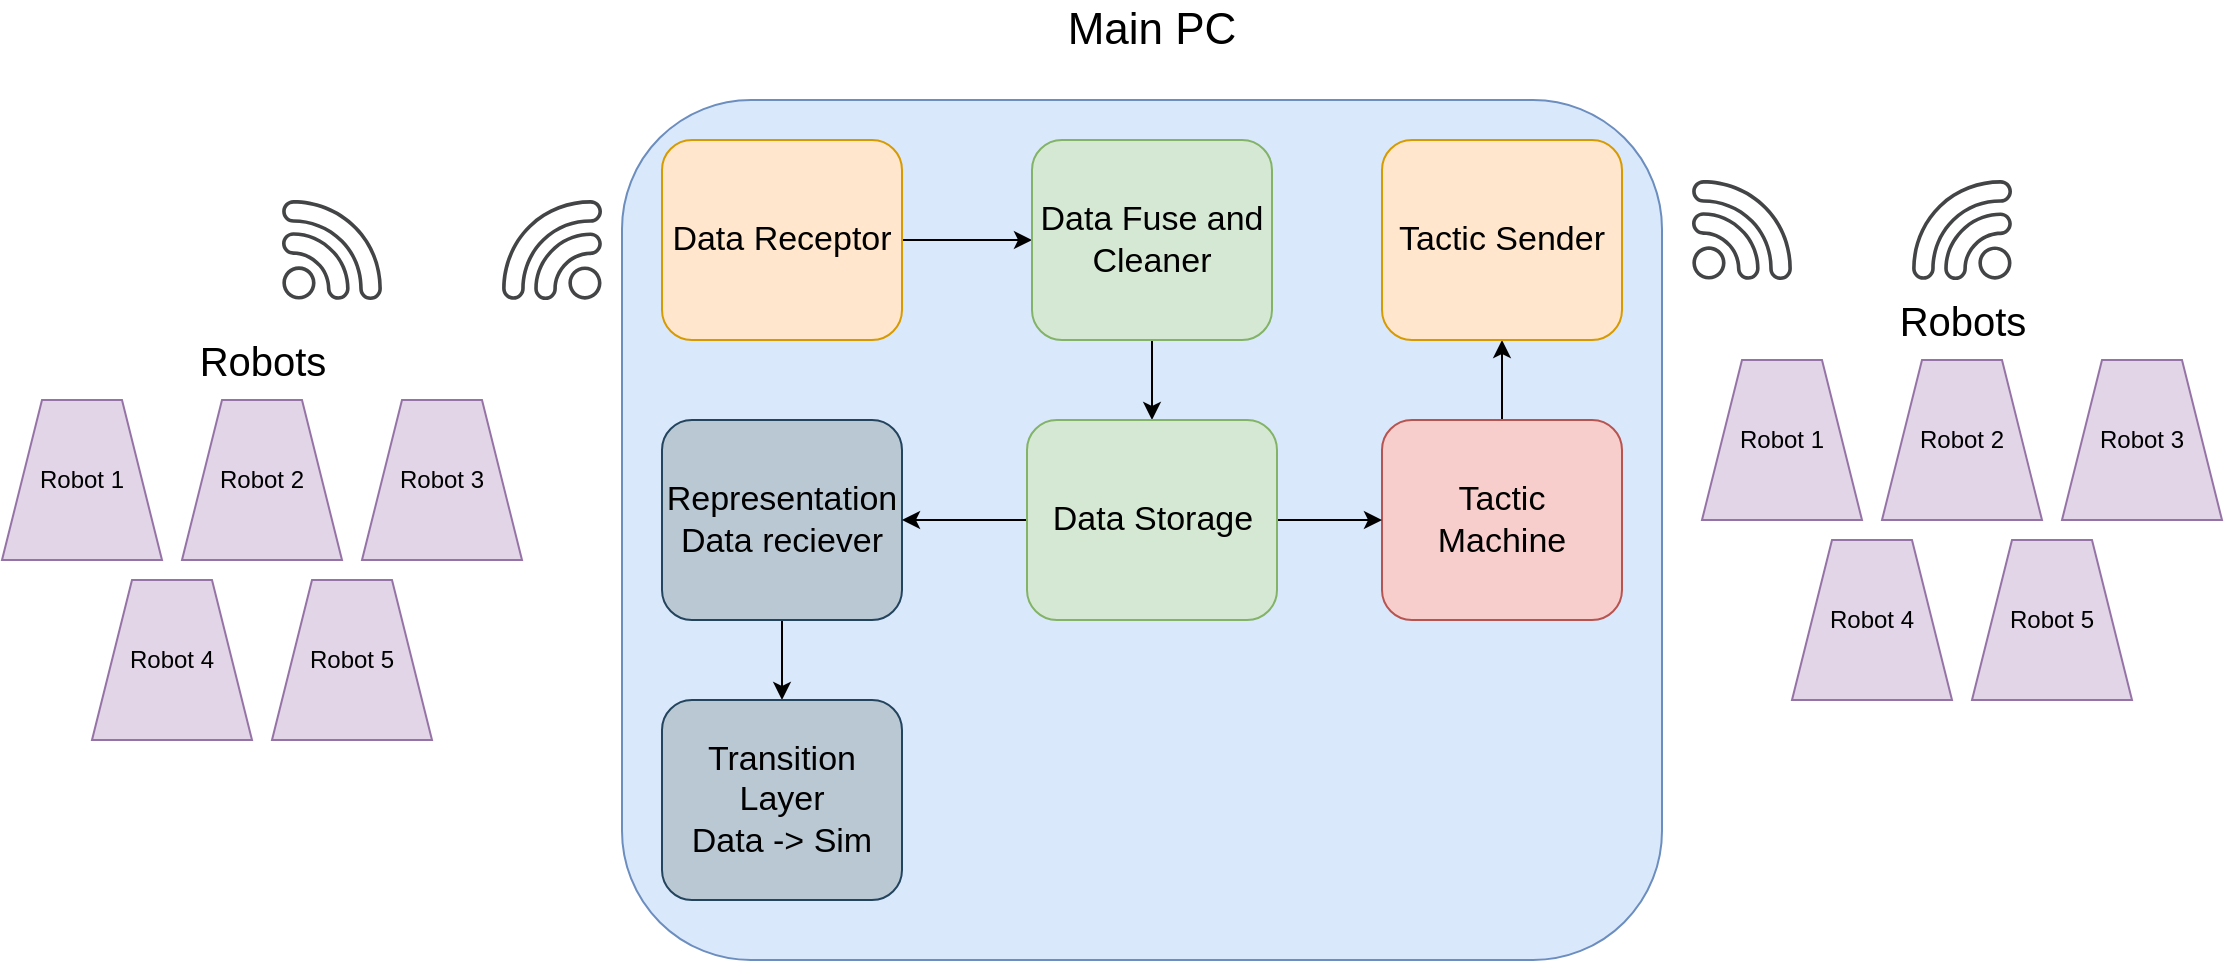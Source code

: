 <mxfile version="20.3.3" type="device"><diagram id="4_Se-vZ-Zr13iqZkBzBi" name="Page-1"><mxGraphModel dx="2218" dy="791" grid="1" gridSize="10" guides="1" tooltips="1" connect="1" arrows="1" fold="1" page="1" pageScale="1" pageWidth="827" pageHeight="1169" math="0" shadow="0"><root><mxCell id="0"/><mxCell id="1" parent="0"/><mxCell id="OjLBvhf5FRtItgdylijL-1" value="" style="rounded=1;whiteSpace=wrap;html=1;fillColor=#dae8fc;strokeColor=#6c8ebf;" vertex="1" parent="1"><mxGeometry x="200" y="210" width="520" height="430" as="geometry"/></mxCell><mxCell id="OjLBvhf5FRtItgdylijL-2" value="&lt;font style=&quot;font-size: 22px;&quot;&gt;Main PC&lt;/font&gt;" style="text;html=1;strokeColor=none;fillColor=none;align=center;verticalAlign=middle;whiteSpace=wrap;rounded=0;fontSize=22;" vertex="1" parent="1"><mxGeometry x="415" y="160" width="100" height="30" as="geometry"/></mxCell><mxCell id="OjLBvhf5FRtItgdylijL-11" style="edgeStyle=orthogonalEdgeStyle;rounded=0;orthogonalLoop=1;jettySize=auto;html=1;entryX=0;entryY=0.5;entryDx=0;entryDy=0;fontSize=17;" edge="1" parent="1" source="OjLBvhf5FRtItgdylijL-3" target="OjLBvhf5FRtItgdylijL-5"><mxGeometry relative="1" as="geometry"/></mxCell><mxCell id="OjLBvhf5FRtItgdylijL-3" value="Data Receptor" style="rounded=1;whiteSpace=wrap;html=1;fontSize=17;fillColor=#ffe6cc;strokeColor=#d79b00;" vertex="1" parent="1"><mxGeometry x="220" y="230" width="120" height="100" as="geometry"/></mxCell><mxCell id="OjLBvhf5FRtItgdylijL-13" style="edgeStyle=orthogonalEdgeStyle;rounded=0;orthogonalLoop=1;jettySize=auto;html=1;entryX=0.5;entryY=0;entryDx=0;entryDy=0;fontSize=17;" edge="1" parent="1" source="OjLBvhf5FRtItgdylijL-5" target="OjLBvhf5FRtItgdylijL-12"><mxGeometry relative="1" as="geometry"/></mxCell><mxCell id="OjLBvhf5FRtItgdylijL-5" value="Data Fuse and Cleaner" style="rounded=1;whiteSpace=wrap;html=1;fontSize=17;fillColor=#d5e8d4;strokeColor=#82b366;" vertex="1" parent="1"><mxGeometry x="405" y="230" width="120" height="100" as="geometry"/></mxCell><mxCell id="OjLBvhf5FRtItgdylijL-20" style="edgeStyle=orthogonalEdgeStyle;rounded=0;orthogonalLoop=1;jettySize=auto;html=1;entryX=0.5;entryY=0;entryDx=0;entryDy=0;fontSize=17;" edge="1" parent="1" source="OjLBvhf5FRtItgdylijL-6" target="OjLBvhf5FRtItgdylijL-19"><mxGeometry relative="1" as="geometry"/></mxCell><mxCell id="OjLBvhf5FRtItgdylijL-6" value="Representation Data reciever" style="rounded=1;whiteSpace=wrap;html=1;fontSize=17;fillColor=#bac8d3;strokeColor=#23445d;" vertex="1" parent="1"><mxGeometry x="220" y="370" width="120" height="100" as="geometry"/></mxCell><mxCell id="OjLBvhf5FRtItgdylijL-16" style="edgeStyle=orthogonalEdgeStyle;rounded=0;orthogonalLoop=1;jettySize=auto;html=1;entryX=0.5;entryY=1;entryDx=0;entryDy=0;fontSize=17;" edge="1" parent="1" source="OjLBvhf5FRtItgdylijL-7" target="OjLBvhf5FRtItgdylijL-15"><mxGeometry relative="1" as="geometry"/></mxCell><mxCell id="OjLBvhf5FRtItgdylijL-7" value="Tactic&lt;br&gt;Machine" style="rounded=1;whiteSpace=wrap;html=1;fontSize=17;fillColor=#f8cecc;strokeColor=#b85450;" vertex="1" parent="1"><mxGeometry x="580" y="370" width="120" height="100" as="geometry"/></mxCell><mxCell id="OjLBvhf5FRtItgdylijL-14" style="edgeStyle=orthogonalEdgeStyle;rounded=0;orthogonalLoop=1;jettySize=auto;html=1;entryX=0;entryY=0.5;entryDx=0;entryDy=0;fontSize=17;" edge="1" parent="1" source="OjLBvhf5FRtItgdylijL-12" target="OjLBvhf5FRtItgdylijL-7"><mxGeometry relative="1" as="geometry"/></mxCell><mxCell id="OjLBvhf5FRtItgdylijL-17" style="edgeStyle=orthogonalEdgeStyle;rounded=0;orthogonalLoop=1;jettySize=auto;html=1;entryX=1;entryY=0.5;entryDx=0;entryDy=0;fontSize=17;" edge="1" parent="1" source="OjLBvhf5FRtItgdylijL-12" target="OjLBvhf5FRtItgdylijL-6"><mxGeometry relative="1" as="geometry"/></mxCell><mxCell id="OjLBvhf5FRtItgdylijL-12" value="Data Storage" style="rounded=1;whiteSpace=wrap;html=1;fontSize=17;fillColor=#d5e8d4;strokeColor=#82b366;" vertex="1" parent="1"><mxGeometry x="402.5" y="370" width="125" height="100" as="geometry"/></mxCell><mxCell id="OjLBvhf5FRtItgdylijL-15" value="Tactic Sender" style="rounded=1;whiteSpace=wrap;html=1;fontSize=17;fillColor=#ffe6cc;strokeColor=#d79b00;" vertex="1" parent="1"><mxGeometry x="580" y="230" width="120" height="100" as="geometry"/></mxCell><mxCell id="OjLBvhf5FRtItgdylijL-19" value="Transition Layer &lt;br&gt;Data -&amp;gt; Sim" style="rounded=1;whiteSpace=wrap;html=1;fontSize=17;fillColor=#bac8d3;strokeColor=#23445d;" vertex="1" parent="1"><mxGeometry x="220" y="510" width="120" height="100" as="geometry"/></mxCell><mxCell id="OjLBvhf5FRtItgdylijL-22" value="" style="shape=image;verticalLabelPosition=bottom;labelBackgroundColor=default;verticalAlign=top;aspect=fixed;imageAspect=0;image=https://d3i71xaburhd42.cloudfront.net/92defa74bc58bb3dc5f6df02ab4efea569370e35/2-Figure2-1.png;clipPath=inset(7.99% 0% 10.36% 0.33%);" vertex="1" parent="1"><mxGeometry x="380" y="490.0" width="300" height="138.46" as="geometry"/></mxCell><mxCell id="OjLBvhf5FRtItgdylijL-23" value="" style="sketch=0;pointerEvents=1;shadow=0;dashed=0;html=1;strokeColor=none;fillColor=#434445;aspect=fixed;labelPosition=center;verticalLabelPosition=bottom;verticalAlign=top;align=center;outlineConnect=0;shape=mxgraph.vvd.wi_fi;rounded=1;fontSize=17;" vertex="1" parent="1"><mxGeometry x="30" y="260" width="50" height="50" as="geometry"/></mxCell><mxCell id="OjLBvhf5FRtItgdylijL-24" value="" style="sketch=0;pointerEvents=1;shadow=0;dashed=0;html=1;strokeColor=none;fillColor=#434445;aspect=fixed;labelPosition=center;verticalLabelPosition=bottom;verticalAlign=top;align=center;outlineConnect=0;shape=mxgraph.vvd.wi_fi;rounded=1;fontSize=17;rotation=-90;" vertex="1" parent="1"><mxGeometry x="140" y="260" width="50" height="50" as="geometry"/></mxCell><mxCell id="OjLBvhf5FRtItgdylijL-25" value="Robots" style="text;html=1;align=center;verticalAlign=middle;resizable=0;points=[];autosize=1;strokeColor=none;fillColor=none;fontSize=20;" vertex="1" parent="1"><mxGeometry x="-25" y="320" width="90" height="40" as="geometry"/></mxCell><mxCell id="OjLBvhf5FRtItgdylijL-26" value="" style="sketch=0;pointerEvents=1;shadow=0;dashed=0;html=1;strokeColor=none;fillColor=#434445;aspect=fixed;labelPosition=center;verticalLabelPosition=bottom;verticalAlign=top;align=center;outlineConnect=0;shape=mxgraph.vvd.wi_fi;rounded=1;fontSize=17;" vertex="1" parent="1"><mxGeometry x="735" y="250" width="50" height="50" as="geometry"/></mxCell><mxCell id="OjLBvhf5FRtItgdylijL-27" value="" style="sketch=0;pointerEvents=1;shadow=0;dashed=0;html=1;strokeColor=none;fillColor=#434445;aspect=fixed;labelPosition=center;verticalLabelPosition=bottom;verticalAlign=top;align=center;outlineConnect=0;shape=mxgraph.vvd.wi_fi;rounded=1;fontSize=17;rotation=-90;" vertex="1" parent="1"><mxGeometry x="845" y="250" width="50" height="50" as="geometry"/></mxCell><mxCell id="OjLBvhf5FRtItgdylijL-28" value="Robots" style="text;html=1;align=center;verticalAlign=middle;resizable=0;points=[];autosize=1;strokeColor=none;fillColor=none;fontSize=20;" vertex="1" parent="1"><mxGeometry x="825" y="300" width="90" height="40" as="geometry"/></mxCell><mxCell id="OjLBvhf5FRtItgdylijL-29" value="Robot 3" style="shape=trapezoid;perimeter=trapezoidPerimeter;whiteSpace=wrap;html=1;fixedSize=1;fillColor=#e1d5e7;strokeColor=#9673a6;" vertex="1" parent="1"><mxGeometry x="70" y="360" width="80" height="80" as="geometry"/></mxCell><mxCell id="OjLBvhf5FRtItgdylijL-30" value="Robot 2" style="shape=trapezoid;perimeter=trapezoidPerimeter;whiteSpace=wrap;html=1;fixedSize=1;fillColor=#e1d5e7;strokeColor=#9673a6;" vertex="1" parent="1"><mxGeometry x="-20" y="360" width="80" height="80" as="geometry"/></mxCell><mxCell id="OjLBvhf5FRtItgdylijL-31" value="Robot 1" style="shape=trapezoid;perimeter=trapezoidPerimeter;whiteSpace=wrap;html=1;fixedSize=1;fillColor=#e1d5e7;strokeColor=#9673a6;" vertex="1" parent="1"><mxGeometry x="-110" y="360" width="80" height="80" as="geometry"/></mxCell><mxCell id="OjLBvhf5FRtItgdylijL-32" value="Robot 5" style="shape=trapezoid;perimeter=trapezoidPerimeter;whiteSpace=wrap;html=1;fixedSize=1;fillColor=#e1d5e7;strokeColor=#9673a6;" vertex="1" parent="1"><mxGeometry x="25" y="450" width="80" height="80" as="geometry"/></mxCell><mxCell id="OjLBvhf5FRtItgdylijL-33" value="Robot 4" style="shape=trapezoid;perimeter=trapezoidPerimeter;whiteSpace=wrap;html=1;fixedSize=1;fillColor=#e1d5e7;strokeColor=#9673a6;" vertex="1" parent="1"><mxGeometry x="-65" y="450" width="80" height="80" as="geometry"/></mxCell><mxCell id="OjLBvhf5FRtItgdylijL-39" value="Robot 3" style="shape=trapezoid;perimeter=trapezoidPerimeter;whiteSpace=wrap;html=1;fixedSize=1;fillColor=#e1d5e7;strokeColor=#9673a6;" vertex="1" parent="1"><mxGeometry x="920" y="340" width="80" height="80" as="geometry"/></mxCell><mxCell id="OjLBvhf5FRtItgdylijL-40" value="Robot 2" style="shape=trapezoid;perimeter=trapezoidPerimeter;whiteSpace=wrap;html=1;fixedSize=1;fillColor=#e1d5e7;strokeColor=#9673a6;" vertex="1" parent="1"><mxGeometry x="830" y="340" width="80" height="80" as="geometry"/></mxCell><mxCell id="OjLBvhf5FRtItgdylijL-41" value="Robot 1" style="shape=trapezoid;perimeter=trapezoidPerimeter;whiteSpace=wrap;html=1;fixedSize=1;fillColor=#e1d5e7;strokeColor=#9673a6;" vertex="1" parent="1"><mxGeometry x="740" y="340" width="80" height="80" as="geometry"/></mxCell><mxCell id="OjLBvhf5FRtItgdylijL-42" value="Robot 5" style="shape=trapezoid;perimeter=trapezoidPerimeter;whiteSpace=wrap;html=1;fixedSize=1;fillColor=#e1d5e7;strokeColor=#9673a6;" vertex="1" parent="1"><mxGeometry x="875" y="430" width="80" height="80" as="geometry"/></mxCell><mxCell id="OjLBvhf5FRtItgdylijL-43" value="Robot 4" style="shape=trapezoid;perimeter=trapezoidPerimeter;whiteSpace=wrap;html=1;fixedSize=1;fillColor=#e1d5e7;strokeColor=#9673a6;" vertex="1" parent="1"><mxGeometry x="785" y="430" width="80" height="80" as="geometry"/></mxCell></root></mxGraphModel></diagram></mxfile>